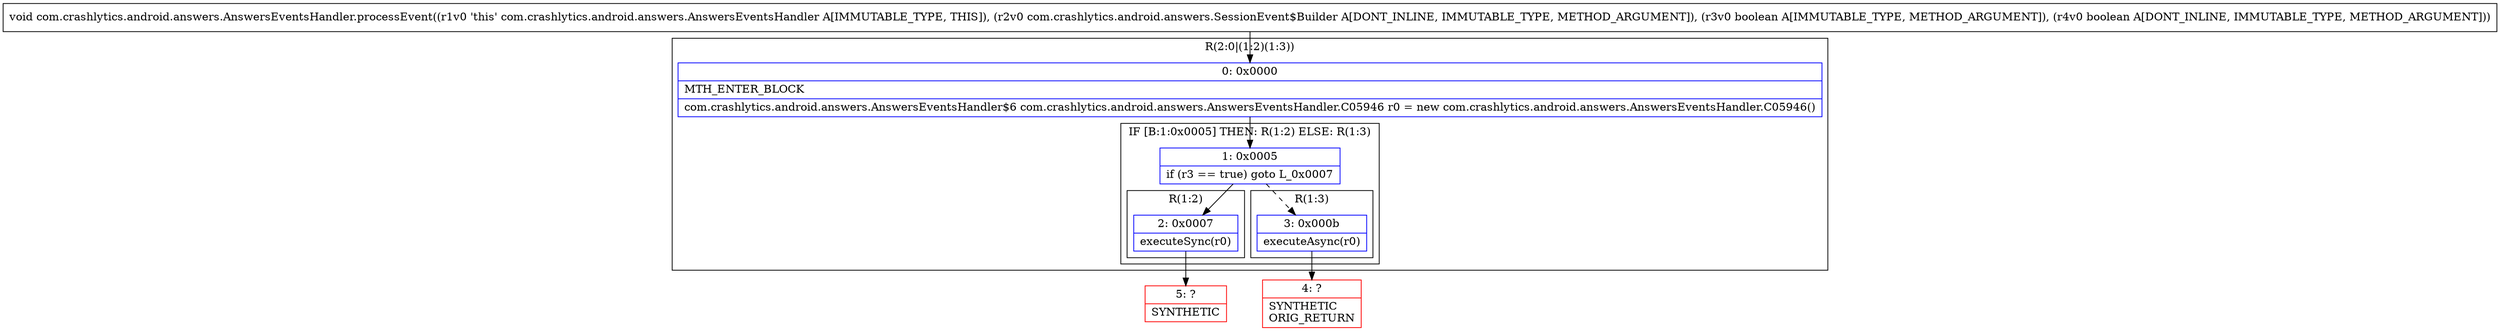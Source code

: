 digraph "CFG forcom.crashlytics.android.answers.AnswersEventsHandler.processEvent(Lcom\/crashlytics\/android\/answers\/SessionEvent$Builder;ZZ)V" {
subgraph cluster_Region_266566571 {
label = "R(2:0|(1:2)(1:3))";
node [shape=record,color=blue];
Node_0 [shape=record,label="{0\:\ 0x0000|MTH_ENTER_BLOCK\l|com.crashlytics.android.answers.AnswersEventsHandler$6 com.crashlytics.android.answers.AnswersEventsHandler.C05946 r0 = new com.crashlytics.android.answers.AnswersEventsHandler.C05946()\l}"];
subgraph cluster_IfRegion_1947114408 {
label = "IF [B:1:0x0005] THEN: R(1:2) ELSE: R(1:3)";
node [shape=record,color=blue];
Node_1 [shape=record,label="{1\:\ 0x0005|if (r3 == true) goto L_0x0007\l}"];
subgraph cluster_Region_1587684588 {
label = "R(1:2)";
node [shape=record,color=blue];
Node_2 [shape=record,label="{2\:\ 0x0007|executeSync(r0)\l}"];
}
subgraph cluster_Region_509351025 {
label = "R(1:3)";
node [shape=record,color=blue];
Node_3 [shape=record,label="{3\:\ 0x000b|executeAsync(r0)\l}"];
}
}
}
Node_4 [shape=record,color=red,label="{4\:\ ?|SYNTHETIC\lORIG_RETURN\l}"];
Node_5 [shape=record,color=red,label="{5\:\ ?|SYNTHETIC\l}"];
MethodNode[shape=record,label="{void com.crashlytics.android.answers.AnswersEventsHandler.processEvent((r1v0 'this' com.crashlytics.android.answers.AnswersEventsHandler A[IMMUTABLE_TYPE, THIS]), (r2v0 com.crashlytics.android.answers.SessionEvent$Builder A[DONT_INLINE, IMMUTABLE_TYPE, METHOD_ARGUMENT]), (r3v0 boolean A[IMMUTABLE_TYPE, METHOD_ARGUMENT]), (r4v0 boolean A[DONT_INLINE, IMMUTABLE_TYPE, METHOD_ARGUMENT])) }"];
MethodNode -> Node_0;
Node_0 -> Node_1;
Node_1 -> Node_2;
Node_1 -> Node_3[style=dashed];
Node_2 -> Node_5;
Node_3 -> Node_4;
}

